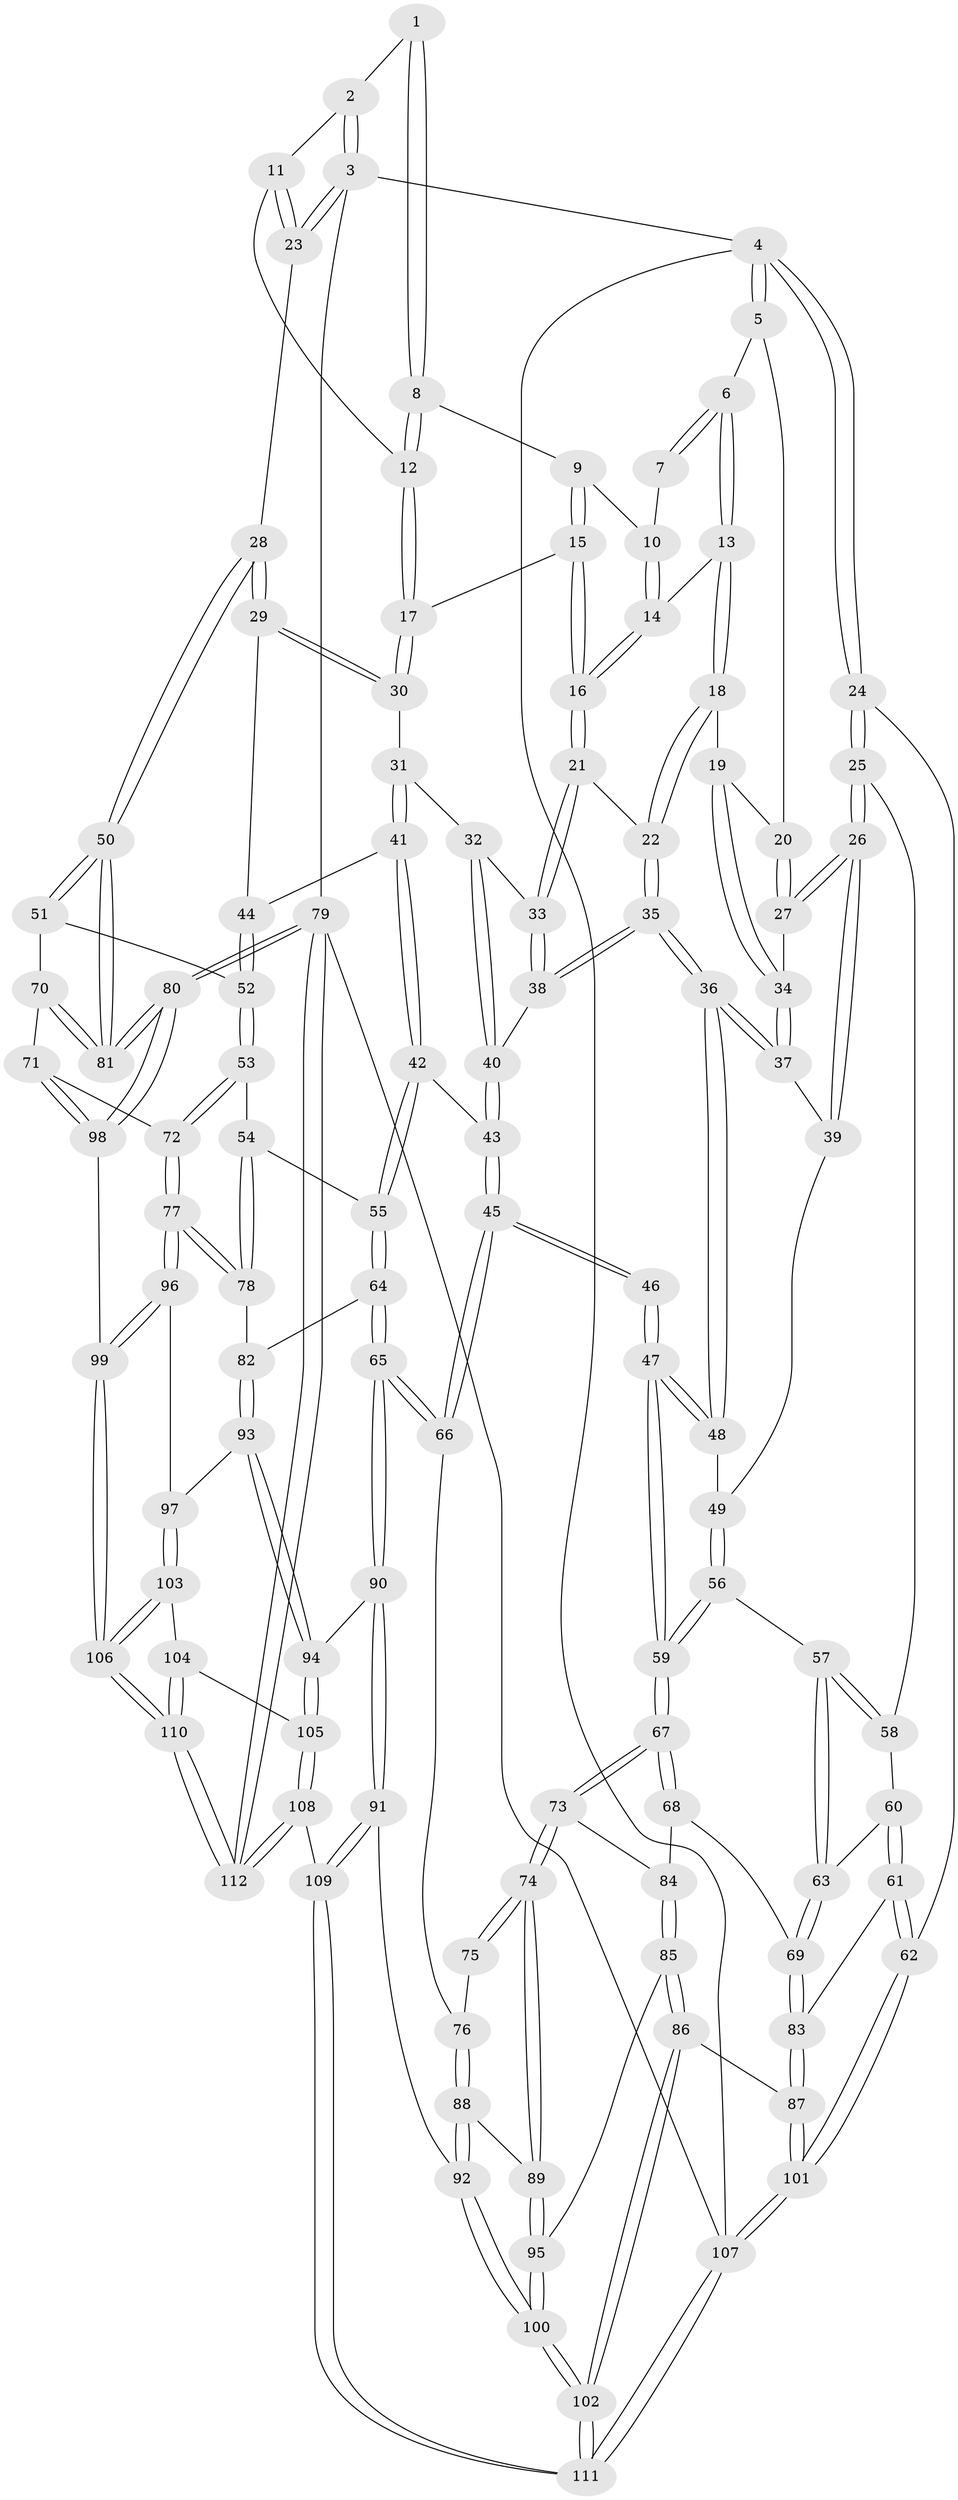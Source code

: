 // Generated by graph-tools (version 1.1) at 2025/11/02/27/25 16:11:55]
// undirected, 112 vertices, 277 edges
graph export_dot {
graph [start="1"]
  node [color=gray90,style=filled];
  1 [pos="+0.8513625946226675+0"];
  2 [pos="+0.8814223720205557+0"];
  3 [pos="+1+0"];
  4 [pos="+0+0"];
  5 [pos="+0.1959129988792778+0"];
  6 [pos="+0.27547893963975434+0"];
  7 [pos="+0.6463871228245811+0"];
  8 [pos="+0.798629183907335+0"];
  9 [pos="+0.6520222477668034+0.08584648962645862"];
  10 [pos="+0.5819627040798392+0.05908050580090685"];
  11 [pos="+0.9617302391697661+0.1673969709687816"];
  12 [pos="+0.830490933372716+0.16948845694028397"];
  13 [pos="+0.4508097575511472+0.09202148013438827"];
  14 [pos="+0.4515043970185544+0.0921861384613275"];
  15 [pos="+0.6450625729748467+0.18110765373163215"];
  16 [pos="+0.6127559328002353+0.21504609437025884"];
  17 [pos="+0.826361264536361+0.17711333224890147"];
  18 [pos="+0.40544473252625124+0.22446114811549317"];
  19 [pos="+0.3775734200243092+0.2237082148973294"];
  20 [pos="+0.17687531537264223+0.09754542129481489"];
  21 [pos="+0.6110707636148259+0.23525117398731726"];
  22 [pos="+0.41169277618172206+0.24072432376150368"];
  23 [pos="+1+0.23395613178056088"];
  24 [pos="+0+0.37762679713435177"];
  25 [pos="+0+0.37848764193168166"];
  26 [pos="+0+0.36851111906737366"];
  27 [pos="+0.14064930201410664+0.23499831798857898"];
  28 [pos="+1+0.36739795370161155"];
  29 [pos="+0.9645039422589956+0.38000033215415496"];
  30 [pos="+0.8213466308520547+0.282409448668201"];
  31 [pos="+0.7320418086327071+0.3440554754590315"];
  32 [pos="+0.7223684447146451+0.33915690123441794"];
  33 [pos="+0.6145730581013786+0.265239690515993"];
  34 [pos="+0.22949753890443997+0.27709783359130485"];
  35 [pos="+0.43674874098735095+0.3906497454453399"];
  36 [pos="+0.41824742101590595+0.4158812877805599"];
  37 [pos="+0.2781823578914694+0.3414265376667896"];
  38 [pos="+0.5080948857824569+0.37177832331953414"];
  39 [pos="+0.1957265551687149+0.4399097686503793"];
  40 [pos="+0.5708080666505214+0.4057621044131903"];
  41 [pos="+0.7278952524472179+0.4638994907835035"];
  42 [pos="+0.6950889759205839+0.5138658929969243"];
  43 [pos="+0.6944440570707556+0.5136711359389963"];
  44 [pos="+0.8850398383144774+0.4606776396652242"];
  45 [pos="+0.43828380690286584+0.5355530085156155"];
  46 [pos="+0.43454669908373084+0.5321805804072937"];
  47 [pos="+0.43360359362574374+0.5303591560471035"];
  48 [pos="+0.4068065211598208+0.47314581941293304"];
  49 [pos="+0.2669212080213151+0.5034955487244764"];
  50 [pos="+1+0.5435095494393118"];
  51 [pos="+0.9262782421151614+0.5851376593675832"];
  52 [pos="+0.891637863917124+0.5857032086526408"];
  53 [pos="+0.8840809407501532+0.592618861363409"];
  54 [pos="+0.8018224218032524+0.6042249393545046"];
  55 [pos="+0.7074724685336489+0.5697047146748453"];
  56 [pos="+0.21326662991272788+0.5848544200829149"];
  57 [pos="+0.10170958860655267+0.56978104180265"];
  58 [pos="+0.08276515243895378+0.5489992776326736"];
  59 [pos="+0.2320210189528597+0.6363009742841591"];
  60 [pos="+0.020220174330169243+0.6353138289292445"];
  61 [pos="+0+0.6622030380549829"];
  62 [pos="+0+0.651419510922548"];
  63 [pos="+0.08751726559614066+0.6817826967213245"];
  64 [pos="+0.6547812015846037+0.6674697756655893"];
  65 [pos="+0.5387185753567655+0.7005402529455339"];
  66 [pos="+0.4526008969216972+0.56565630912757"];
  67 [pos="+0.2469906110719337+0.6888903168515178"];
  68 [pos="+0.1145649361727069+0.6945691145158294"];
  69 [pos="+0.08752918130145367+0.6834847208726024"];
  70 [pos="+0.9900980999042222+0.7208578059645366"];
  71 [pos="+0.9302755308426898+0.7381756166574877"];
  72 [pos="+0.915273283607498+0.7317329650153812"];
  73 [pos="+0.24781611131591916+0.6898171515612851"];
  74 [pos="+0.2640575954280965+0.7057483277432954"];
  75 [pos="+0.37236599616593635+0.6056702700396234"];
  76 [pos="+0.38017629958843+0.7165222781092809"];
  77 [pos="+0.8262738400465097+0.7507652063559416"];
  78 [pos="+0.8192870546792993+0.7417945826264493"];
  79 [pos="+1+1"];
  80 [pos="+1+1"];
  81 [pos="+1+0.6753091749707969"];
  82 [pos="+0.6707660712800565+0.6894946180189284"];
  83 [pos="+0.061250617560137985+0.7048608748028993"];
  84 [pos="+0.13616369902382272+0.7581125685674133"];
  85 [pos="+0.139619303522485+0.8033918142970982"];
  86 [pos="+0.12250518625929227+0.8315786677827167"];
  87 [pos="+0.045730709092979084+0.8330583943910777"];
  88 [pos="+0.3709504420615785+0.7496832417898431"];
  89 [pos="+0.26710560439345904+0.7137798952921721"];
  90 [pos="+0.5147613082299893+0.7539857049669675"];
  91 [pos="+0.47482822871330255+0.7980873460478863"];
  92 [pos="+0.3887598625298258+0.7626803024945042"];
  93 [pos="+0.6986889598276391+0.8044751157967798"];
  94 [pos="+0.6637239069437917+0.84634494790449"];
  95 [pos="+0.26035507332563945+0.7316201395184794"];
  96 [pos="+0.8090071652873682+0.7939219767846531"];
  97 [pos="+0.7779973552917148+0.8156073473750971"];
  98 [pos="+0.9426283192817536+0.8840797001444493"];
  99 [pos="+0.9051180563589791+0.8939787865682358"];
  100 [pos="+0.2584212456772633+0.9105606267181582"];
  101 [pos="+0+1"];
  102 [pos="+0.25267332136585546+0.9428102600464089"];
  103 [pos="+0.7766868966359631+0.8643419049135111"];
  104 [pos="+0.7709915041209184+0.8762137654837457"];
  105 [pos="+0.6586148685152002+0.8919632947692434"];
  106 [pos="+0.8810272231941758+0.9158871520424583"];
  107 [pos="+0+1"];
  108 [pos="+0.553657319961192+1"];
  109 [pos="+0.4552800488532811+1"];
  110 [pos="+0.7700033909367604+1"];
  111 [pos="+0.33273292906785057+1"];
  112 [pos="+0.7055493009632428+1"];
  1 -- 2;
  1 -- 8;
  1 -- 8;
  2 -- 3;
  2 -- 3;
  2 -- 11;
  3 -- 4;
  3 -- 23;
  3 -- 23;
  3 -- 79;
  4 -- 5;
  4 -- 5;
  4 -- 24;
  4 -- 24;
  4 -- 107;
  5 -- 6;
  5 -- 20;
  6 -- 7;
  6 -- 7;
  6 -- 13;
  6 -- 13;
  7 -- 10;
  8 -- 9;
  8 -- 12;
  8 -- 12;
  9 -- 10;
  9 -- 15;
  9 -- 15;
  10 -- 14;
  10 -- 14;
  11 -- 12;
  11 -- 23;
  11 -- 23;
  12 -- 17;
  12 -- 17;
  13 -- 14;
  13 -- 18;
  13 -- 18;
  14 -- 16;
  14 -- 16;
  15 -- 16;
  15 -- 16;
  15 -- 17;
  16 -- 21;
  16 -- 21;
  17 -- 30;
  17 -- 30;
  18 -- 19;
  18 -- 22;
  18 -- 22;
  19 -- 20;
  19 -- 34;
  19 -- 34;
  20 -- 27;
  20 -- 27;
  21 -- 22;
  21 -- 33;
  21 -- 33;
  22 -- 35;
  22 -- 35;
  23 -- 28;
  24 -- 25;
  24 -- 25;
  24 -- 62;
  25 -- 26;
  25 -- 26;
  25 -- 58;
  26 -- 27;
  26 -- 27;
  26 -- 39;
  26 -- 39;
  27 -- 34;
  28 -- 29;
  28 -- 29;
  28 -- 50;
  28 -- 50;
  29 -- 30;
  29 -- 30;
  29 -- 44;
  30 -- 31;
  31 -- 32;
  31 -- 41;
  31 -- 41;
  32 -- 33;
  32 -- 40;
  32 -- 40;
  33 -- 38;
  33 -- 38;
  34 -- 37;
  34 -- 37;
  35 -- 36;
  35 -- 36;
  35 -- 38;
  35 -- 38;
  36 -- 37;
  36 -- 37;
  36 -- 48;
  36 -- 48;
  37 -- 39;
  38 -- 40;
  39 -- 49;
  40 -- 43;
  40 -- 43;
  41 -- 42;
  41 -- 42;
  41 -- 44;
  42 -- 43;
  42 -- 55;
  42 -- 55;
  43 -- 45;
  43 -- 45;
  44 -- 52;
  44 -- 52;
  45 -- 46;
  45 -- 46;
  45 -- 66;
  45 -- 66;
  46 -- 47;
  46 -- 47;
  47 -- 48;
  47 -- 48;
  47 -- 59;
  47 -- 59;
  48 -- 49;
  49 -- 56;
  49 -- 56;
  50 -- 51;
  50 -- 51;
  50 -- 81;
  50 -- 81;
  51 -- 52;
  51 -- 70;
  52 -- 53;
  52 -- 53;
  53 -- 54;
  53 -- 72;
  53 -- 72;
  54 -- 55;
  54 -- 78;
  54 -- 78;
  55 -- 64;
  55 -- 64;
  56 -- 57;
  56 -- 59;
  56 -- 59;
  57 -- 58;
  57 -- 58;
  57 -- 63;
  57 -- 63;
  58 -- 60;
  59 -- 67;
  59 -- 67;
  60 -- 61;
  60 -- 61;
  60 -- 63;
  61 -- 62;
  61 -- 62;
  61 -- 83;
  62 -- 101;
  62 -- 101;
  63 -- 69;
  63 -- 69;
  64 -- 65;
  64 -- 65;
  64 -- 82;
  65 -- 66;
  65 -- 66;
  65 -- 90;
  65 -- 90;
  66 -- 76;
  67 -- 68;
  67 -- 68;
  67 -- 73;
  67 -- 73;
  68 -- 69;
  68 -- 84;
  69 -- 83;
  69 -- 83;
  70 -- 71;
  70 -- 81;
  70 -- 81;
  71 -- 72;
  71 -- 98;
  71 -- 98;
  72 -- 77;
  72 -- 77;
  73 -- 74;
  73 -- 74;
  73 -- 84;
  74 -- 75;
  74 -- 75;
  74 -- 89;
  74 -- 89;
  75 -- 76;
  76 -- 88;
  76 -- 88;
  77 -- 78;
  77 -- 78;
  77 -- 96;
  77 -- 96;
  78 -- 82;
  79 -- 80;
  79 -- 80;
  79 -- 112;
  79 -- 112;
  79 -- 107;
  80 -- 81;
  80 -- 81;
  80 -- 98;
  80 -- 98;
  82 -- 93;
  82 -- 93;
  83 -- 87;
  83 -- 87;
  84 -- 85;
  84 -- 85;
  85 -- 86;
  85 -- 86;
  85 -- 95;
  86 -- 87;
  86 -- 102;
  86 -- 102;
  87 -- 101;
  87 -- 101;
  88 -- 89;
  88 -- 92;
  88 -- 92;
  89 -- 95;
  89 -- 95;
  90 -- 91;
  90 -- 91;
  90 -- 94;
  91 -- 92;
  91 -- 109;
  91 -- 109;
  92 -- 100;
  92 -- 100;
  93 -- 94;
  93 -- 94;
  93 -- 97;
  94 -- 105;
  94 -- 105;
  95 -- 100;
  95 -- 100;
  96 -- 97;
  96 -- 99;
  96 -- 99;
  97 -- 103;
  97 -- 103;
  98 -- 99;
  99 -- 106;
  99 -- 106;
  100 -- 102;
  100 -- 102;
  101 -- 107;
  101 -- 107;
  102 -- 111;
  102 -- 111;
  103 -- 104;
  103 -- 106;
  103 -- 106;
  104 -- 105;
  104 -- 110;
  104 -- 110;
  105 -- 108;
  105 -- 108;
  106 -- 110;
  106 -- 110;
  107 -- 111;
  107 -- 111;
  108 -- 109;
  108 -- 112;
  108 -- 112;
  109 -- 111;
  109 -- 111;
  110 -- 112;
  110 -- 112;
}
